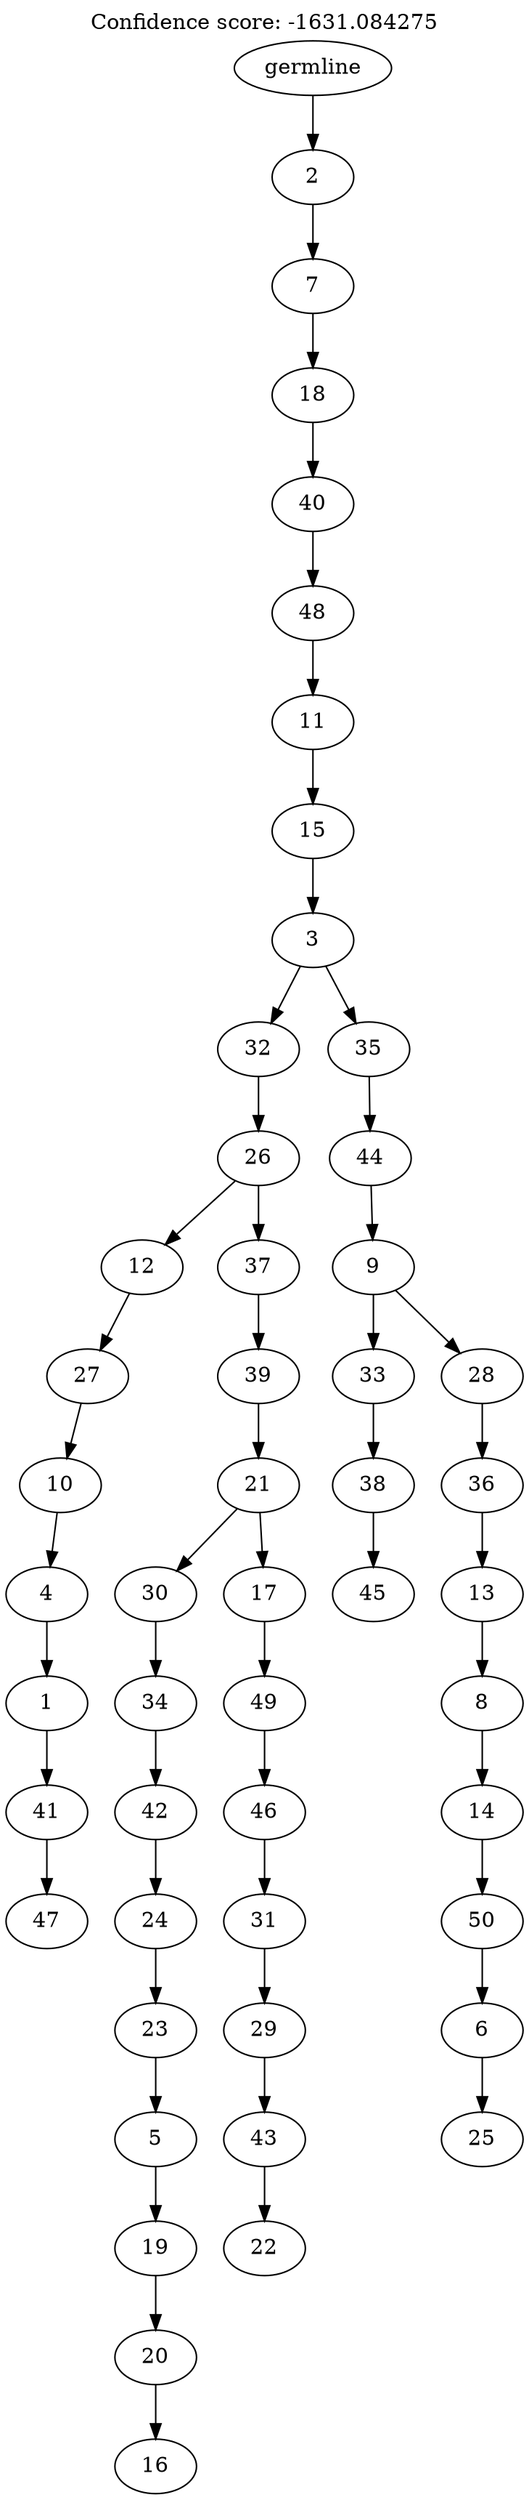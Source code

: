 digraph g {
	"49" -> "50";
	"50" [label="47"];
	"48" -> "49";
	"49" [label="41"];
	"47" -> "48";
	"48" [label="1"];
	"46" -> "47";
	"47" [label="4"];
	"45" -> "46";
	"46" [label="10"];
	"44" -> "45";
	"45" [label="27"];
	"42" -> "43";
	"43" [label="16"];
	"41" -> "42";
	"42" [label="20"];
	"40" -> "41";
	"41" [label="19"];
	"39" -> "40";
	"40" [label="5"];
	"38" -> "39";
	"39" [label="23"];
	"37" -> "38";
	"38" [label="24"];
	"36" -> "37";
	"37" [label="42"];
	"35" -> "36";
	"36" [label="34"];
	"33" -> "34";
	"34" [label="22"];
	"32" -> "33";
	"33" [label="43"];
	"31" -> "32";
	"32" [label="29"];
	"30" -> "31";
	"31" [label="31"];
	"29" -> "30";
	"30" [label="46"];
	"28" -> "29";
	"29" [label="49"];
	"27" -> "28";
	"28" [label="17"];
	"27" -> "35";
	"35" [label="30"];
	"26" -> "27";
	"27" [label="21"];
	"25" -> "26";
	"26" [label="39"];
	"24" -> "25";
	"25" [label="37"];
	"24" -> "44";
	"44" [label="12"];
	"23" -> "24";
	"24" [label="26"];
	"21" -> "22";
	"22" [label="45"];
	"20" -> "21";
	"21" [label="38"];
	"18" -> "19";
	"19" [label="25"];
	"17" -> "18";
	"18" [label="6"];
	"16" -> "17";
	"17" [label="50"];
	"15" -> "16";
	"16" [label="14"];
	"14" -> "15";
	"15" [label="8"];
	"13" -> "14";
	"14" [label="13"];
	"12" -> "13";
	"13" [label="36"];
	"11" -> "12";
	"12" [label="28"];
	"11" -> "20";
	"20" [label="33"];
	"10" -> "11";
	"11" [label="9"];
	"9" -> "10";
	"10" [label="44"];
	"8" -> "9";
	"9" [label="35"];
	"8" -> "23";
	"23" [label="32"];
	"7" -> "8";
	"8" [label="3"];
	"6" -> "7";
	"7" [label="15"];
	"5" -> "6";
	"6" [label="11"];
	"4" -> "5";
	"5" [label="48"];
	"3" -> "4";
	"4" [label="40"];
	"2" -> "3";
	"3" [label="18"];
	"1" -> "2";
	"2" [label="7"];
	"0" -> "1";
	"1" [label="2"];
	"0" [label="germline"];
	labelloc="t";
	label="Confidence score: -1631.084275";
}
